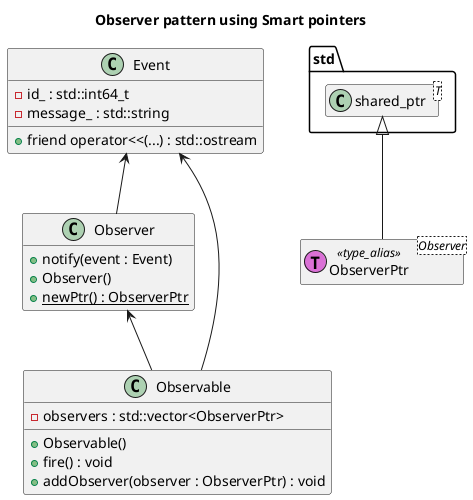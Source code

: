 @startuml

title **Observer pattern using Smart pointers**

' This enables automatic namespace handling. Namespaces
' get turned into boxes, instead of being displayed as
' part of names
set namespaceSeparator .
allowmixing

class Observer{
+notify(event : Event)
+Observer()
+{static} newPtr() : ObserverPtr
}
hide Observer attributes
class Observable {
- observers : std::vector<ObserverPtr>
+ Observable()
+ fire() : void
+ addObserver(observer : ObserverPtr) : void
}
class Event {
-id_ : std::int64_t
-message_ : std::string
+ friend operator<<(...) : std::ostream
}

class std.shared_ptr<T>
hide std.shared_ptr members
class ObserverPtr<Observer><<type_alias>><< (T, orchid) >>
hide ObserverPtr members
std.shared_ptr <|-- ObserverPtr
'Observer <.. ObserverPtr


Event <-- Observer
Event <-- Observable
Observer <-- Observable

@enduml
